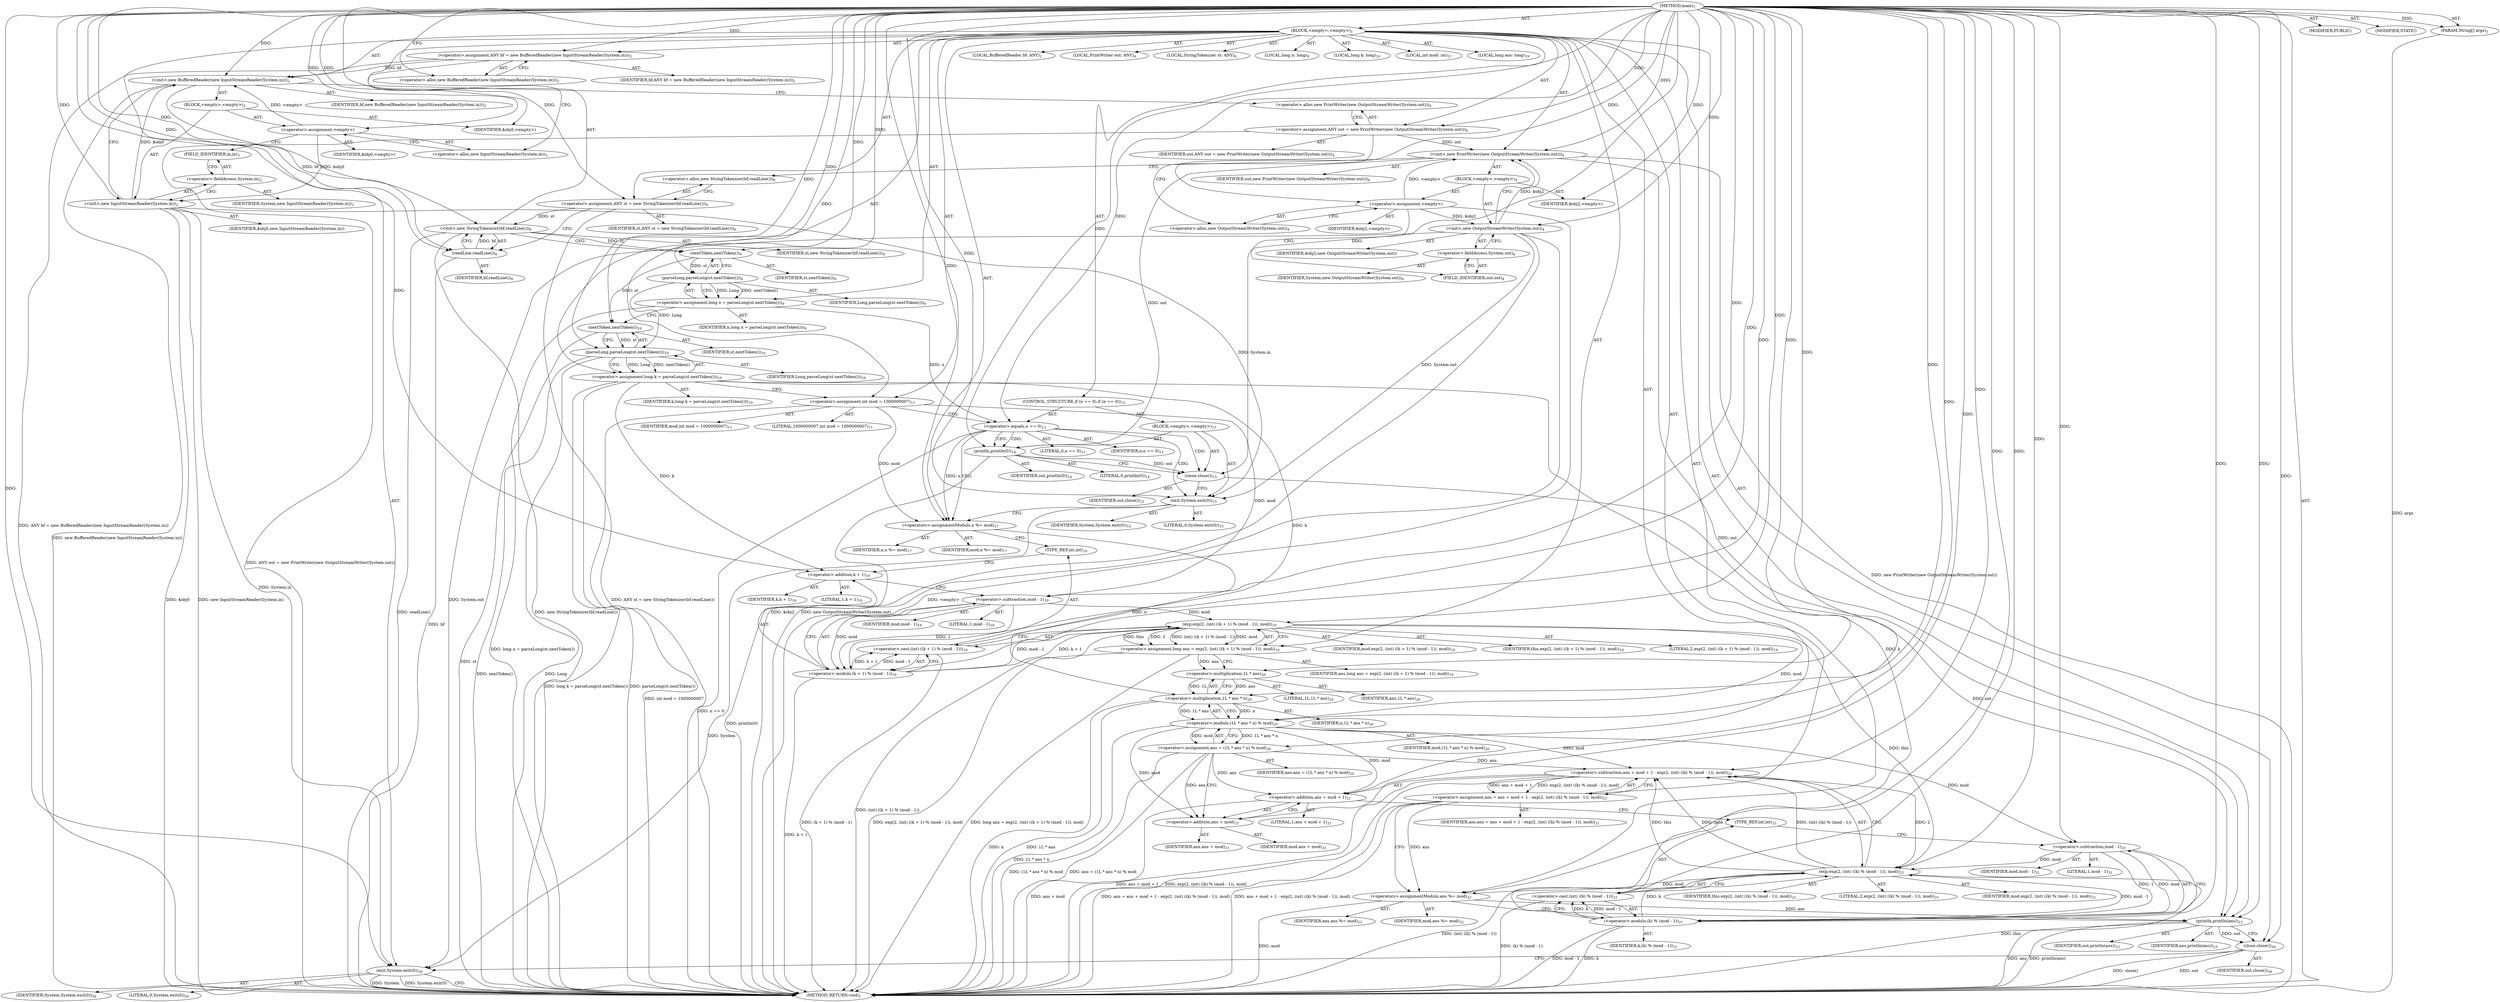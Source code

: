 digraph "main" {  
"23" [label = <(METHOD,main)<SUB>1</SUB>> ]
"24" [label = <(PARAM,String[] args)<SUB>1</SUB>> ]
"25" [label = <(BLOCK,&lt;empty&gt;,&lt;empty&gt;)<SUB>1</SUB>> ]
"4" [label = <(LOCAL,BufferedReader bf: ANY)<SUB>2</SUB>> ]
"26" [label = <(&lt;operator&gt;.assignment,ANY bf = new BufferedReader(new InputStreamReader(System.in)))<SUB>2</SUB>> ]
"27" [label = <(IDENTIFIER,bf,ANY bf = new BufferedReader(new InputStreamReader(System.in)))<SUB>2</SUB>> ]
"28" [label = <(&lt;operator&gt;.alloc,new BufferedReader(new InputStreamReader(System.in)))<SUB>2</SUB>> ]
"29" [label = <(&lt;init&gt;,new BufferedReader(new InputStreamReader(System.in)))<SUB>2</SUB>> ]
"3" [label = <(IDENTIFIER,bf,new BufferedReader(new InputStreamReader(System.in)))<SUB>2</SUB>> ]
"30" [label = <(BLOCK,&lt;empty&gt;,&lt;empty&gt;)<SUB>2</SUB>> ]
"31" [label = <(&lt;operator&gt;.assignment,&lt;empty&gt;)> ]
"32" [label = <(IDENTIFIER,$obj0,&lt;empty&gt;)> ]
"33" [label = <(&lt;operator&gt;.alloc,new InputStreamReader(System.in))<SUB>2</SUB>> ]
"34" [label = <(&lt;init&gt;,new InputStreamReader(System.in))<SUB>2</SUB>> ]
"35" [label = <(IDENTIFIER,$obj0,new InputStreamReader(System.in))> ]
"36" [label = <(&lt;operator&gt;.fieldAccess,System.in)<SUB>2</SUB>> ]
"37" [label = <(IDENTIFIER,System,new InputStreamReader(System.in))<SUB>2</SUB>> ]
"38" [label = <(FIELD_IDENTIFIER,in,in)<SUB>2</SUB>> ]
"39" [label = <(IDENTIFIER,$obj0,&lt;empty&gt;)> ]
"6" [label = <(LOCAL,PrintWriter out: ANY)<SUB>4</SUB>> ]
"40" [label = <(&lt;operator&gt;.assignment,ANY out = new PrintWriter(new OutputStreamWriter(System.out)))<SUB>4</SUB>> ]
"41" [label = <(IDENTIFIER,out,ANY out = new PrintWriter(new OutputStreamWriter(System.out)))<SUB>4</SUB>> ]
"42" [label = <(&lt;operator&gt;.alloc,new PrintWriter(new OutputStreamWriter(System.out)))<SUB>4</SUB>> ]
"43" [label = <(&lt;init&gt;,new PrintWriter(new OutputStreamWriter(System.out)))<SUB>4</SUB>> ]
"5" [label = <(IDENTIFIER,out,new PrintWriter(new OutputStreamWriter(System.out)))<SUB>4</SUB>> ]
"44" [label = <(BLOCK,&lt;empty&gt;,&lt;empty&gt;)<SUB>4</SUB>> ]
"45" [label = <(&lt;operator&gt;.assignment,&lt;empty&gt;)> ]
"46" [label = <(IDENTIFIER,$obj2,&lt;empty&gt;)> ]
"47" [label = <(&lt;operator&gt;.alloc,new OutputStreamWriter(System.out))<SUB>4</SUB>> ]
"48" [label = <(&lt;init&gt;,new OutputStreamWriter(System.out))<SUB>4</SUB>> ]
"49" [label = <(IDENTIFIER,$obj2,new OutputStreamWriter(System.out))> ]
"50" [label = <(&lt;operator&gt;.fieldAccess,System.out)<SUB>4</SUB>> ]
"51" [label = <(IDENTIFIER,System,new OutputStreamWriter(System.out))<SUB>4</SUB>> ]
"52" [label = <(FIELD_IDENTIFIER,out,out)<SUB>4</SUB>> ]
"53" [label = <(IDENTIFIER,$obj2,&lt;empty&gt;)> ]
"8" [label = <(LOCAL,StringTokenizer st: ANY)<SUB>6</SUB>> ]
"54" [label = <(&lt;operator&gt;.assignment,ANY st = new StringTokenizer(bf.readLine()))<SUB>6</SUB>> ]
"55" [label = <(IDENTIFIER,st,ANY st = new StringTokenizer(bf.readLine()))<SUB>6</SUB>> ]
"56" [label = <(&lt;operator&gt;.alloc,new StringTokenizer(bf.readLine()))<SUB>6</SUB>> ]
"57" [label = <(&lt;init&gt;,new StringTokenizer(bf.readLine()))<SUB>6</SUB>> ]
"7" [label = <(IDENTIFIER,st,new StringTokenizer(bf.readLine()))<SUB>6</SUB>> ]
"58" [label = <(readLine,readLine())<SUB>6</SUB>> ]
"59" [label = <(IDENTIFIER,bf,readLine())<SUB>6</SUB>> ]
"60" [label = <(LOCAL,long n: long)<SUB>9</SUB>> ]
"61" [label = <(&lt;operator&gt;.assignment,long n = parseLong(st.nextToken()))<SUB>9</SUB>> ]
"62" [label = <(IDENTIFIER,n,long n = parseLong(st.nextToken()))<SUB>9</SUB>> ]
"63" [label = <(parseLong,parseLong(st.nextToken()))<SUB>9</SUB>> ]
"64" [label = <(IDENTIFIER,Long,parseLong(st.nextToken()))<SUB>9</SUB>> ]
"65" [label = <(nextToken,nextToken())<SUB>9</SUB>> ]
"66" [label = <(IDENTIFIER,st,nextToken())<SUB>9</SUB>> ]
"67" [label = <(LOCAL,long k: long)<SUB>10</SUB>> ]
"68" [label = <(&lt;operator&gt;.assignment,long k = parseLong(st.nextToken()))<SUB>10</SUB>> ]
"69" [label = <(IDENTIFIER,k,long k = parseLong(st.nextToken()))<SUB>10</SUB>> ]
"70" [label = <(parseLong,parseLong(st.nextToken()))<SUB>10</SUB>> ]
"71" [label = <(IDENTIFIER,Long,parseLong(st.nextToken()))<SUB>10</SUB>> ]
"72" [label = <(nextToken,nextToken())<SUB>10</SUB>> ]
"73" [label = <(IDENTIFIER,st,nextToken())<SUB>10</SUB>> ]
"74" [label = <(LOCAL,int mod: int)<SUB>11</SUB>> ]
"75" [label = <(&lt;operator&gt;.assignment,int mod = 1000000007)<SUB>11</SUB>> ]
"76" [label = <(IDENTIFIER,mod,int mod = 1000000007)<SUB>11</SUB>> ]
"77" [label = <(LITERAL,1000000007,int mod = 1000000007)<SUB>11</SUB>> ]
"78" [label = <(CONTROL_STRUCTURE,if (n == 0),if (n == 0))<SUB>13</SUB>> ]
"79" [label = <(&lt;operator&gt;.equals,n == 0)<SUB>13</SUB>> ]
"80" [label = <(IDENTIFIER,n,n == 0)<SUB>13</SUB>> ]
"81" [label = <(LITERAL,0,n == 0)<SUB>13</SUB>> ]
"82" [label = <(BLOCK,&lt;empty&gt;,&lt;empty&gt;)<SUB>13</SUB>> ]
"83" [label = <(println,println(0))<SUB>14</SUB>> ]
"84" [label = <(IDENTIFIER,out,println(0))<SUB>14</SUB>> ]
"85" [label = <(LITERAL,0,println(0))<SUB>14</SUB>> ]
"86" [label = <(close,close())<SUB>15</SUB>> ]
"87" [label = <(IDENTIFIER,out,close())<SUB>15</SUB>> ]
"88" [label = <(exit,System.exit(0))<SUB>15</SUB>> ]
"89" [label = <(IDENTIFIER,System,System.exit(0))<SUB>15</SUB>> ]
"90" [label = <(LITERAL,0,System.exit(0))<SUB>15</SUB>> ]
"91" [label = <(&lt;operators&gt;.assignmentModulo,n %= mod)<SUB>17</SUB>> ]
"92" [label = <(IDENTIFIER,n,n %= mod)<SUB>17</SUB>> ]
"93" [label = <(IDENTIFIER,mod,n %= mod)<SUB>17</SUB>> ]
"94" [label = <(LOCAL,long ans: long)<SUB>19</SUB>> ]
"95" [label = <(&lt;operator&gt;.assignment,long ans = exp(2, (int) ((k + 1) % (mod - 1)), mod))<SUB>19</SUB>> ]
"96" [label = <(IDENTIFIER,ans,long ans = exp(2, (int) ((k + 1) % (mod - 1)), mod))<SUB>19</SUB>> ]
"97" [label = <(exp,exp(2, (int) ((k + 1) % (mod - 1)), mod))<SUB>19</SUB>> ]
"98" [label = <(IDENTIFIER,this,exp(2, (int) ((k + 1) % (mod - 1)), mod))<SUB>19</SUB>> ]
"99" [label = <(LITERAL,2,exp(2, (int) ((k + 1) % (mod - 1)), mod))<SUB>19</SUB>> ]
"100" [label = <(&lt;operator&gt;.cast,(int) ((k + 1) % (mod - 1)))<SUB>19</SUB>> ]
"101" [label = <(TYPE_REF,int,int)<SUB>19</SUB>> ]
"102" [label = <(&lt;operator&gt;.modulo,(k + 1) % (mod - 1))<SUB>19</SUB>> ]
"103" [label = <(&lt;operator&gt;.addition,k + 1)<SUB>19</SUB>> ]
"104" [label = <(IDENTIFIER,k,k + 1)<SUB>19</SUB>> ]
"105" [label = <(LITERAL,1,k + 1)<SUB>19</SUB>> ]
"106" [label = <(&lt;operator&gt;.subtraction,mod - 1)<SUB>19</SUB>> ]
"107" [label = <(IDENTIFIER,mod,mod - 1)<SUB>19</SUB>> ]
"108" [label = <(LITERAL,1,mod - 1)<SUB>19</SUB>> ]
"109" [label = <(IDENTIFIER,mod,exp(2, (int) ((k + 1) % (mod - 1)), mod))<SUB>19</SUB>> ]
"110" [label = <(&lt;operator&gt;.assignment,ans = (1L * ans * n) % mod)<SUB>20</SUB>> ]
"111" [label = <(IDENTIFIER,ans,ans = (1L * ans * n) % mod)<SUB>20</SUB>> ]
"112" [label = <(&lt;operator&gt;.modulo,(1L * ans * n) % mod)<SUB>20</SUB>> ]
"113" [label = <(&lt;operator&gt;.multiplication,1L * ans * n)<SUB>20</SUB>> ]
"114" [label = <(&lt;operator&gt;.multiplication,1L * ans)<SUB>20</SUB>> ]
"115" [label = <(LITERAL,1L,1L * ans)<SUB>20</SUB>> ]
"116" [label = <(IDENTIFIER,ans,1L * ans)<SUB>20</SUB>> ]
"117" [label = <(IDENTIFIER,n,1L * ans * n)<SUB>20</SUB>> ]
"118" [label = <(IDENTIFIER,mod,(1L * ans * n) % mod)<SUB>20</SUB>> ]
"119" [label = <(&lt;operator&gt;.assignment,ans = ans + mod + 1 - exp(2, (int) ((k) % (mod - 1)), mod))<SUB>21</SUB>> ]
"120" [label = <(IDENTIFIER,ans,ans = ans + mod + 1 - exp(2, (int) ((k) % (mod - 1)), mod))<SUB>21</SUB>> ]
"121" [label = <(&lt;operator&gt;.subtraction,ans + mod + 1 - exp(2, (int) ((k) % (mod - 1)), mod))<SUB>21</SUB>> ]
"122" [label = <(&lt;operator&gt;.addition,ans + mod + 1)<SUB>21</SUB>> ]
"123" [label = <(&lt;operator&gt;.addition,ans + mod)<SUB>21</SUB>> ]
"124" [label = <(IDENTIFIER,ans,ans + mod)<SUB>21</SUB>> ]
"125" [label = <(IDENTIFIER,mod,ans + mod)<SUB>21</SUB>> ]
"126" [label = <(LITERAL,1,ans + mod + 1)<SUB>21</SUB>> ]
"127" [label = <(exp,exp(2, (int) ((k) % (mod - 1)), mod))<SUB>21</SUB>> ]
"128" [label = <(IDENTIFIER,this,exp(2, (int) ((k) % (mod - 1)), mod))<SUB>21</SUB>> ]
"129" [label = <(LITERAL,2,exp(2, (int) ((k) % (mod - 1)), mod))<SUB>21</SUB>> ]
"130" [label = <(&lt;operator&gt;.cast,(int) ((k) % (mod - 1)))<SUB>21</SUB>> ]
"131" [label = <(TYPE_REF,int,int)<SUB>21</SUB>> ]
"132" [label = <(&lt;operator&gt;.modulo,(k) % (mod - 1))<SUB>21</SUB>> ]
"133" [label = <(IDENTIFIER,k,(k) % (mod - 1))<SUB>21</SUB>> ]
"134" [label = <(&lt;operator&gt;.subtraction,mod - 1)<SUB>21</SUB>> ]
"135" [label = <(IDENTIFIER,mod,mod - 1)<SUB>21</SUB>> ]
"136" [label = <(LITERAL,1,mod - 1)<SUB>21</SUB>> ]
"137" [label = <(IDENTIFIER,mod,exp(2, (int) ((k) % (mod - 1)), mod))<SUB>21</SUB>> ]
"138" [label = <(&lt;operators&gt;.assignmentModulo,ans %= mod)<SUB>22</SUB>> ]
"139" [label = <(IDENTIFIER,ans,ans %= mod)<SUB>22</SUB>> ]
"140" [label = <(IDENTIFIER,mod,ans %= mod)<SUB>22</SUB>> ]
"141" [label = <(println,println(ans))<SUB>23</SUB>> ]
"142" [label = <(IDENTIFIER,out,println(ans))<SUB>23</SUB>> ]
"143" [label = <(IDENTIFIER,ans,println(ans))<SUB>23</SUB>> ]
"144" [label = <(close,close())<SUB>26</SUB>> ]
"145" [label = <(IDENTIFIER,out,close())<SUB>26</SUB>> ]
"146" [label = <(exit,System.exit(0))<SUB>26</SUB>> ]
"147" [label = <(IDENTIFIER,System,System.exit(0))<SUB>26</SUB>> ]
"148" [label = <(LITERAL,0,System.exit(0))<SUB>26</SUB>> ]
"149" [label = <(MODIFIER,PUBLIC)> ]
"150" [label = <(MODIFIER,STATIC)> ]
"151" [label = <(METHOD_RETURN,void)<SUB>1</SUB>> ]
  "23" -> "24"  [ label = "AST: "] 
  "23" -> "25"  [ label = "AST: "] 
  "23" -> "149"  [ label = "AST: "] 
  "23" -> "150"  [ label = "AST: "] 
  "23" -> "151"  [ label = "AST: "] 
  "25" -> "4"  [ label = "AST: "] 
  "25" -> "26"  [ label = "AST: "] 
  "25" -> "29"  [ label = "AST: "] 
  "25" -> "6"  [ label = "AST: "] 
  "25" -> "40"  [ label = "AST: "] 
  "25" -> "43"  [ label = "AST: "] 
  "25" -> "8"  [ label = "AST: "] 
  "25" -> "54"  [ label = "AST: "] 
  "25" -> "57"  [ label = "AST: "] 
  "25" -> "60"  [ label = "AST: "] 
  "25" -> "61"  [ label = "AST: "] 
  "25" -> "67"  [ label = "AST: "] 
  "25" -> "68"  [ label = "AST: "] 
  "25" -> "74"  [ label = "AST: "] 
  "25" -> "75"  [ label = "AST: "] 
  "25" -> "78"  [ label = "AST: "] 
  "25" -> "91"  [ label = "AST: "] 
  "25" -> "94"  [ label = "AST: "] 
  "25" -> "95"  [ label = "AST: "] 
  "25" -> "110"  [ label = "AST: "] 
  "25" -> "119"  [ label = "AST: "] 
  "25" -> "138"  [ label = "AST: "] 
  "25" -> "141"  [ label = "AST: "] 
  "25" -> "144"  [ label = "AST: "] 
  "25" -> "146"  [ label = "AST: "] 
  "26" -> "27"  [ label = "AST: "] 
  "26" -> "28"  [ label = "AST: "] 
  "29" -> "3"  [ label = "AST: "] 
  "29" -> "30"  [ label = "AST: "] 
  "30" -> "31"  [ label = "AST: "] 
  "30" -> "34"  [ label = "AST: "] 
  "30" -> "39"  [ label = "AST: "] 
  "31" -> "32"  [ label = "AST: "] 
  "31" -> "33"  [ label = "AST: "] 
  "34" -> "35"  [ label = "AST: "] 
  "34" -> "36"  [ label = "AST: "] 
  "36" -> "37"  [ label = "AST: "] 
  "36" -> "38"  [ label = "AST: "] 
  "40" -> "41"  [ label = "AST: "] 
  "40" -> "42"  [ label = "AST: "] 
  "43" -> "5"  [ label = "AST: "] 
  "43" -> "44"  [ label = "AST: "] 
  "44" -> "45"  [ label = "AST: "] 
  "44" -> "48"  [ label = "AST: "] 
  "44" -> "53"  [ label = "AST: "] 
  "45" -> "46"  [ label = "AST: "] 
  "45" -> "47"  [ label = "AST: "] 
  "48" -> "49"  [ label = "AST: "] 
  "48" -> "50"  [ label = "AST: "] 
  "50" -> "51"  [ label = "AST: "] 
  "50" -> "52"  [ label = "AST: "] 
  "54" -> "55"  [ label = "AST: "] 
  "54" -> "56"  [ label = "AST: "] 
  "57" -> "7"  [ label = "AST: "] 
  "57" -> "58"  [ label = "AST: "] 
  "58" -> "59"  [ label = "AST: "] 
  "61" -> "62"  [ label = "AST: "] 
  "61" -> "63"  [ label = "AST: "] 
  "63" -> "64"  [ label = "AST: "] 
  "63" -> "65"  [ label = "AST: "] 
  "65" -> "66"  [ label = "AST: "] 
  "68" -> "69"  [ label = "AST: "] 
  "68" -> "70"  [ label = "AST: "] 
  "70" -> "71"  [ label = "AST: "] 
  "70" -> "72"  [ label = "AST: "] 
  "72" -> "73"  [ label = "AST: "] 
  "75" -> "76"  [ label = "AST: "] 
  "75" -> "77"  [ label = "AST: "] 
  "78" -> "79"  [ label = "AST: "] 
  "78" -> "82"  [ label = "AST: "] 
  "79" -> "80"  [ label = "AST: "] 
  "79" -> "81"  [ label = "AST: "] 
  "82" -> "83"  [ label = "AST: "] 
  "82" -> "86"  [ label = "AST: "] 
  "82" -> "88"  [ label = "AST: "] 
  "83" -> "84"  [ label = "AST: "] 
  "83" -> "85"  [ label = "AST: "] 
  "86" -> "87"  [ label = "AST: "] 
  "88" -> "89"  [ label = "AST: "] 
  "88" -> "90"  [ label = "AST: "] 
  "91" -> "92"  [ label = "AST: "] 
  "91" -> "93"  [ label = "AST: "] 
  "95" -> "96"  [ label = "AST: "] 
  "95" -> "97"  [ label = "AST: "] 
  "97" -> "98"  [ label = "AST: "] 
  "97" -> "99"  [ label = "AST: "] 
  "97" -> "100"  [ label = "AST: "] 
  "97" -> "109"  [ label = "AST: "] 
  "100" -> "101"  [ label = "AST: "] 
  "100" -> "102"  [ label = "AST: "] 
  "102" -> "103"  [ label = "AST: "] 
  "102" -> "106"  [ label = "AST: "] 
  "103" -> "104"  [ label = "AST: "] 
  "103" -> "105"  [ label = "AST: "] 
  "106" -> "107"  [ label = "AST: "] 
  "106" -> "108"  [ label = "AST: "] 
  "110" -> "111"  [ label = "AST: "] 
  "110" -> "112"  [ label = "AST: "] 
  "112" -> "113"  [ label = "AST: "] 
  "112" -> "118"  [ label = "AST: "] 
  "113" -> "114"  [ label = "AST: "] 
  "113" -> "117"  [ label = "AST: "] 
  "114" -> "115"  [ label = "AST: "] 
  "114" -> "116"  [ label = "AST: "] 
  "119" -> "120"  [ label = "AST: "] 
  "119" -> "121"  [ label = "AST: "] 
  "121" -> "122"  [ label = "AST: "] 
  "121" -> "127"  [ label = "AST: "] 
  "122" -> "123"  [ label = "AST: "] 
  "122" -> "126"  [ label = "AST: "] 
  "123" -> "124"  [ label = "AST: "] 
  "123" -> "125"  [ label = "AST: "] 
  "127" -> "128"  [ label = "AST: "] 
  "127" -> "129"  [ label = "AST: "] 
  "127" -> "130"  [ label = "AST: "] 
  "127" -> "137"  [ label = "AST: "] 
  "130" -> "131"  [ label = "AST: "] 
  "130" -> "132"  [ label = "AST: "] 
  "132" -> "133"  [ label = "AST: "] 
  "132" -> "134"  [ label = "AST: "] 
  "134" -> "135"  [ label = "AST: "] 
  "134" -> "136"  [ label = "AST: "] 
  "138" -> "139"  [ label = "AST: "] 
  "138" -> "140"  [ label = "AST: "] 
  "141" -> "142"  [ label = "AST: "] 
  "141" -> "143"  [ label = "AST: "] 
  "144" -> "145"  [ label = "AST: "] 
  "146" -> "147"  [ label = "AST: "] 
  "146" -> "148"  [ label = "AST: "] 
  "26" -> "33"  [ label = "CFG: "] 
  "29" -> "42"  [ label = "CFG: "] 
  "40" -> "47"  [ label = "CFG: "] 
  "43" -> "56"  [ label = "CFG: "] 
  "54" -> "58"  [ label = "CFG: "] 
  "57" -> "65"  [ label = "CFG: "] 
  "61" -> "72"  [ label = "CFG: "] 
  "68" -> "75"  [ label = "CFG: "] 
  "75" -> "79"  [ label = "CFG: "] 
  "91" -> "101"  [ label = "CFG: "] 
  "95" -> "114"  [ label = "CFG: "] 
  "110" -> "123"  [ label = "CFG: "] 
  "119" -> "138"  [ label = "CFG: "] 
  "138" -> "141"  [ label = "CFG: "] 
  "141" -> "144"  [ label = "CFG: "] 
  "144" -> "146"  [ label = "CFG: "] 
  "146" -> "151"  [ label = "CFG: "] 
  "28" -> "26"  [ label = "CFG: "] 
  "42" -> "40"  [ label = "CFG: "] 
  "56" -> "54"  [ label = "CFG: "] 
  "58" -> "57"  [ label = "CFG: "] 
  "63" -> "61"  [ label = "CFG: "] 
  "70" -> "68"  [ label = "CFG: "] 
  "79" -> "83"  [ label = "CFG: "] 
  "79" -> "91"  [ label = "CFG: "] 
  "97" -> "95"  [ label = "CFG: "] 
  "112" -> "110"  [ label = "CFG: "] 
  "121" -> "119"  [ label = "CFG: "] 
  "31" -> "38"  [ label = "CFG: "] 
  "34" -> "29"  [ label = "CFG: "] 
  "45" -> "52"  [ label = "CFG: "] 
  "48" -> "43"  [ label = "CFG: "] 
  "65" -> "63"  [ label = "CFG: "] 
  "72" -> "70"  [ label = "CFG: "] 
  "83" -> "86"  [ label = "CFG: "] 
  "86" -> "88"  [ label = "CFG: "] 
  "88" -> "91"  [ label = "CFG: "] 
  "100" -> "97"  [ label = "CFG: "] 
  "113" -> "112"  [ label = "CFG: "] 
  "122" -> "131"  [ label = "CFG: "] 
  "127" -> "121"  [ label = "CFG: "] 
  "33" -> "31"  [ label = "CFG: "] 
  "36" -> "34"  [ label = "CFG: "] 
  "47" -> "45"  [ label = "CFG: "] 
  "50" -> "48"  [ label = "CFG: "] 
  "101" -> "103"  [ label = "CFG: "] 
  "102" -> "100"  [ label = "CFG: "] 
  "114" -> "113"  [ label = "CFG: "] 
  "123" -> "122"  [ label = "CFG: "] 
  "130" -> "127"  [ label = "CFG: "] 
  "38" -> "36"  [ label = "CFG: "] 
  "52" -> "50"  [ label = "CFG: "] 
  "103" -> "106"  [ label = "CFG: "] 
  "106" -> "102"  [ label = "CFG: "] 
  "131" -> "134"  [ label = "CFG: "] 
  "132" -> "130"  [ label = "CFG: "] 
  "134" -> "132"  [ label = "CFG: "] 
  "23" -> "28"  [ label = "CFG: "] 
  "24" -> "151"  [ label = "DDG: args"] 
  "26" -> "151"  [ label = "DDG: ANY bf = new BufferedReader(new InputStreamReader(System.in))"] 
  "34" -> "151"  [ label = "DDG: $obj0"] 
  "34" -> "151"  [ label = "DDG: new InputStreamReader(System.in)"] 
  "29" -> "151"  [ label = "DDG: new BufferedReader(new InputStreamReader(System.in))"] 
  "40" -> "151"  [ label = "DDG: ANY out = new PrintWriter(new OutputStreamWriter(System.out))"] 
  "45" -> "151"  [ label = "DDG: &lt;empty&gt;"] 
  "48" -> "151"  [ label = "DDG: $obj2"] 
  "48" -> "151"  [ label = "DDG: new OutputStreamWriter(System.out)"] 
  "43" -> "151"  [ label = "DDG: new PrintWriter(new OutputStreamWriter(System.out))"] 
  "54" -> "151"  [ label = "DDG: ANY st = new StringTokenizer(bf.readLine())"] 
  "58" -> "151"  [ label = "DDG: bf"] 
  "57" -> "151"  [ label = "DDG: readLine()"] 
  "57" -> "151"  [ label = "DDG: new StringTokenizer(bf.readLine())"] 
  "61" -> "151"  [ label = "DDG: long n = parseLong(st.nextToken())"] 
  "70" -> "151"  [ label = "DDG: Long"] 
  "72" -> "151"  [ label = "DDG: st"] 
  "70" -> "151"  [ label = "DDG: nextToken()"] 
  "68" -> "151"  [ label = "DDG: parseLong(st.nextToken())"] 
  "68" -> "151"  [ label = "DDG: long k = parseLong(st.nextToken())"] 
  "75" -> "151"  [ label = "DDG: int mod = 1000000007"] 
  "79" -> "151"  [ label = "DDG: n == 0"] 
  "83" -> "151"  [ label = "DDG: println(0)"] 
  "102" -> "151"  [ label = "DDG: k + 1"] 
  "100" -> "151"  [ label = "DDG: (k + 1) % (mod - 1)"] 
  "97" -> "151"  [ label = "DDG: (int) ((k + 1) % (mod - 1))"] 
  "95" -> "151"  [ label = "DDG: exp(2, (int) ((k + 1) % (mod - 1)), mod)"] 
  "95" -> "151"  [ label = "DDG: long ans = exp(2, (int) ((k + 1) % (mod - 1)), mod)"] 
  "113" -> "151"  [ label = "DDG: 1L * ans"] 
  "113" -> "151"  [ label = "DDG: n"] 
  "112" -> "151"  [ label = "DDG: 1L * ans * n"] 
  "110" -> "151"  [ label = "DDG: (1L * ans * n) % mod"] 
  "110" -> "151"  [ label = "DDG: ans = (1L * ans * n) % mod"] 
  "122" -> "151"  [ label = "DDG: ans + mod"] 
  "121" -> "151"  [ label = "DDG: ans + mod + 1"] 
  "127" -> "151"  [ label = "DDG: this"] 
  "132" -> "151"  [ label = "DDG: k"] 
  "132" -> "151"  [ label = "DDG: mod - 1"] 
  "130" -> "151"  [ label = "DDG: (k) % (mod - 1)"] 
  "127" -> "151"  [ label = "DDG: (int) ((k) % (mod - 1))"] 
  "121" -> "151"  [ label = "DDG: exp(2, (int) ((k) % (mod - 1)), mod)"] 
  "119" -> "151"  [ label = "DDG: ans + mod + 1 - exp(2, (int) ((k) % (mod - 1)), mod)"] 
  "119" -> "151"  [ label = "DDG: ans = ans + mod + 1 - exp(2, (int) ((k) % (mod - 1)), mod)"] 
  "138" -> "151"  [ label = "DDG: mod"] 
  "141" -> "151"  [ label = "DDG: ans"] 
  "141" -> "151"  [ label = "DDG: println(ans)"] 
  "144" -> "151"  [ label = "DDG: out"] 
  "144" -> "151"  [ label = "DDG: close()"] 
  "146" -> "151"  [ label = "DDG: System"] 
  "146" -> "151"  [ label = "DDG: System.exit(0)"] 
  "23" -> "24"  [ label = "DDG: "] 
  "23" -> "26"  [ label = "DDG: "] 
  "23" -> "40"  [ label = "DDG: "] 
  "23" -> "54"  [ label = "DDG: "] 
  "63" -> "61"  [ label = "DDG: Long"] 
  "63" -> "61"  [ label = "DDG: nextToken()"] 
  "70" -> "68"  [ label = "DDG: Long"] 
  "70" -> "68"  [ label = "DDG: nextToken()"] 
  "23" -> "75"  [ label = "DDG: "] 
  "75" -> "91"  [ label = "DDG: mod"] 
  "23" -> "91"  [ label = "DDG: "] 
  "97" -> "95"  [ label = "DDG: this"] 
  "97" -> "95"  [ label = "DDG: 2"] 
  "97" -> "95"  [ label = "DDG: (int) ((k + 1) % (mod - 1))"] 
  "97" -> "95"  [ label = "DDG: mod"] 
  "112" -> "110"  [ label = "DDG: 1L * ans * n"] 
  "112" -> "110"  [ label = "DDG: mod"] 
  "121" -> "119"  [ label = "DDG: ans + mod + 1"] 
  "121" -> "119"  [ label = "DDG: exp(2, (int) ((k) % (mod - 1)), mod)"] 
  "127" -> "138"  [ label = "DDG: mod"] 
  "23" -> "138"  [ label = "DDG: "] 
  "26" -> "29"  [ label = "DDG: bf"] 
  "23" -> "29"  [ label = "DDG: "] 
  "31" -> "29"  [ label = "DDG: &lt;empty&gt;"] 
  "34" -> "29"  [ label = "DDG: $obj0"] 
  "40" -> "43"  [ label = "DDG: out"] 
  "23" -> "43"  [ label = "DDG: "] 
  "45" -> "43"  [ label = "DDG: &lt;empty&gt;"] 
  "48" -> "43"  [ label = "DDG: $obj2"] 
  "54" -> "57"  [ label = "DDG: st"] 
  "23" -> "57"  [ label = "DDG: "] 
  "58" -> "57"  [ label = "DDG: bf"] 
  "79" -> "91"  [ label = "DDG: n"] 
  "119" -> "138"  [ label = "DDG: ans"] 
  "43" -> "141"  [ label = "DDG: out"] 
  "86" -> "141"  [ label = "DDG: out"] 
  "23" -> "141"  [ label = "DDG: "] 
  "138" -> "141"  [ label = "DDG: ans"] 
  "141" -> "144"  [ label = "DDG: out"] 
  "23" -> "144"  [ label = "DDG: "] 
  "34" -> "146"  [ label = "DDG: System.in"] 
  "48" -> "146"  [ label = "DDG: System.out"] 
  "88" -> "146"  [ label = "DDG: System"] 
  "23" -> "146"  [ label = "DDG: "] 
  "23" -> "31"  [ label = "DDG: "] 
  "23" -> "39"  [ label = "DDG: "] 
  "23" -> "45"  [ label = "DDG: "] 
  "23" -> "53"  [ label = "DDG: "] 
  "29" -> "58"  [ label = "DDG: bf"] 
  "23" -> "58"  [ label = "DDG: "] 
  "23" -> "63"  [ label = "DDG: "] 
  "65" -> "63"  [ label = "DDG: st"] 
  "63" -> "70"  [ label = "DDG: Long"] 
  "23" -> "70"  [ label = "DDG: "] 
  "72" -> "70"  [ label = "DDG: st"] 
  "61" -> "79"  [ label = "DDG: n"] 
  "23" -> "79"  [ label = "DDG: "] 
  "23" -> "97"  [ label = "DDG: "] 
  "102" -> "97"  [ label = "DDG: k + 1"] 
  "102" -> "97"  [ label = "DDG: mod - 1"] 
  "106" -> "97"  [ label = "DDG: mod"] 
  "113" -> "112"  [ label = "DDG: 1L * ans"] 
  "113" -> "112"  [ label = "DDG: n"] 
  "97" -> "112"  [ label = "DDG: mod"] 
  "23" -> "112"  [ label = "DDG: "] 
  "110" -> "121"  [ label = "DDG: ans"] 
  "23" -> "121"  [ label = "DDG: "] 
  "112" -> "121"  [ label = "DDG: mod"] 
  "127" -> "121"  [ label = "DDG: this"] 
  "127" -> "121"  [ label = "DDG: 2"] 
  "127" -> "121"  [ label = "DDG: (int) ((k) % (mod - 1))"] 
  "127" -> "121"  [ label = "DDG: mod"] 
  "31" -> "34"  [ label = "DDG: $obj0"] 
  "23" -> "34"  [ label = "DDG: "] 
  "45" -> "48"  [ label = "DDG: $obj2"] 
  "23" -> "48"  [ label = "DDG: "] 
  "57" -> "65"  [ label = "DDG: st"] 
  "23" -> "65"  [ label = "DDG: "] 
  "65" -> "72"  [ label = "DDG: st"] 
  "23" -> "72"  [ label = "DDG: "] 
  "43" -> "83"  [ label = "DDG: out"] 
  "23" -> "83"  [ label = "DDG: "] 
  "83" -> "86"  [ label = "DDG: out"] 
  "23" -> "86"  [ label = "DDG: "] 
  "34" -> "88"  [ label = "DDG: System.in"] 
  "48" -> "88"  [ label = "DDG: System.out"] 
  "23" -> "88"  [ label = "DDG: "] 
  "23" -> "100"  [ label = "DDG: "] 
  "102" -> "100"  [ label = "DDG: k + 1"] 
  "102" -> "100"  [ label = "DDG: mod - 1"] 
  "114" -> "113"  [ label = "DDG: 1L"] 
  "114" -> "113"  [ label = "DDG: ans"] 
  "91" -> "113"  [ label = "DDG: n"] 
  "23" -> "113"  [ label = "DDG: "] 
  "110" -> "122"  [ label = "DDG: ans"] 
  "23" -> "122"  [ label = "DDG: "] 
  "112" -> "122"  [ label = "DDG: mod"] 
  "97" -> "127"  [ label = "DDG: this"] 
  "23" -> "127"  [ label = "DDG: "] 
  "132" -> "127"  [ label = "DDG: k"] 
  "132" -> "127"  [ label = "DDG: mod - 1"] 
  "134" -> "127"  [ label = "DDG: mod"] 
  "68" -> "102"  [ label = "DDG: k"] 
  "23" -> "102"  [ label = "DDG: "] 
  "106" -> "102"  [ label = "DDG: mod"] 
  "106" -> "102"  [ label = "DDG: 1"] 
  "23" -> "114"  [ label = "DDG: "] 
  "95" -> "114"  [ label = "DDG: ans"] 
  "110" -> "123"  [ label = "DDG: ans"] 
  "23" -> "123"  [ label = "DDG: "] 
  "112" -> "123"  [ label = "DDG: mod"] 
  "23" -> "130"  [ label = "DDG: "] 
  "132" -> "130"  [ label = "DDG: k"] 
  "132" -> "130"  [ label = "DDG: mod - 1"] 
  "68" -> "103"  [ label = "DDG: k"] 
  "23" -> "103"  [ label = "DDG: "] 
  "23" -> "106"  [ label = "DDG: "] 
  "75" -> "106"  [ label = "DDG: mod"] 
  "23" -> "132"  [ label = "DDG: "] 
  "68" -> "132"  [ label = "DDG: k"] 
  "134" -> "132"  [ label = "DDG: mod"] 
  "134" -> "132"  [ label = "DDG: 1"] 
  "23" -> "134"  [ label = "DDG: "] 
  "112" -> "134"  [ label = "DDG: mod"] 
  "79" -> "88"  [ label = "CDG: "] 
  "79" -> "83"  [ label = "CDG: "] 
  "79" -> "86"  [ label = "CDG: "] 
}
